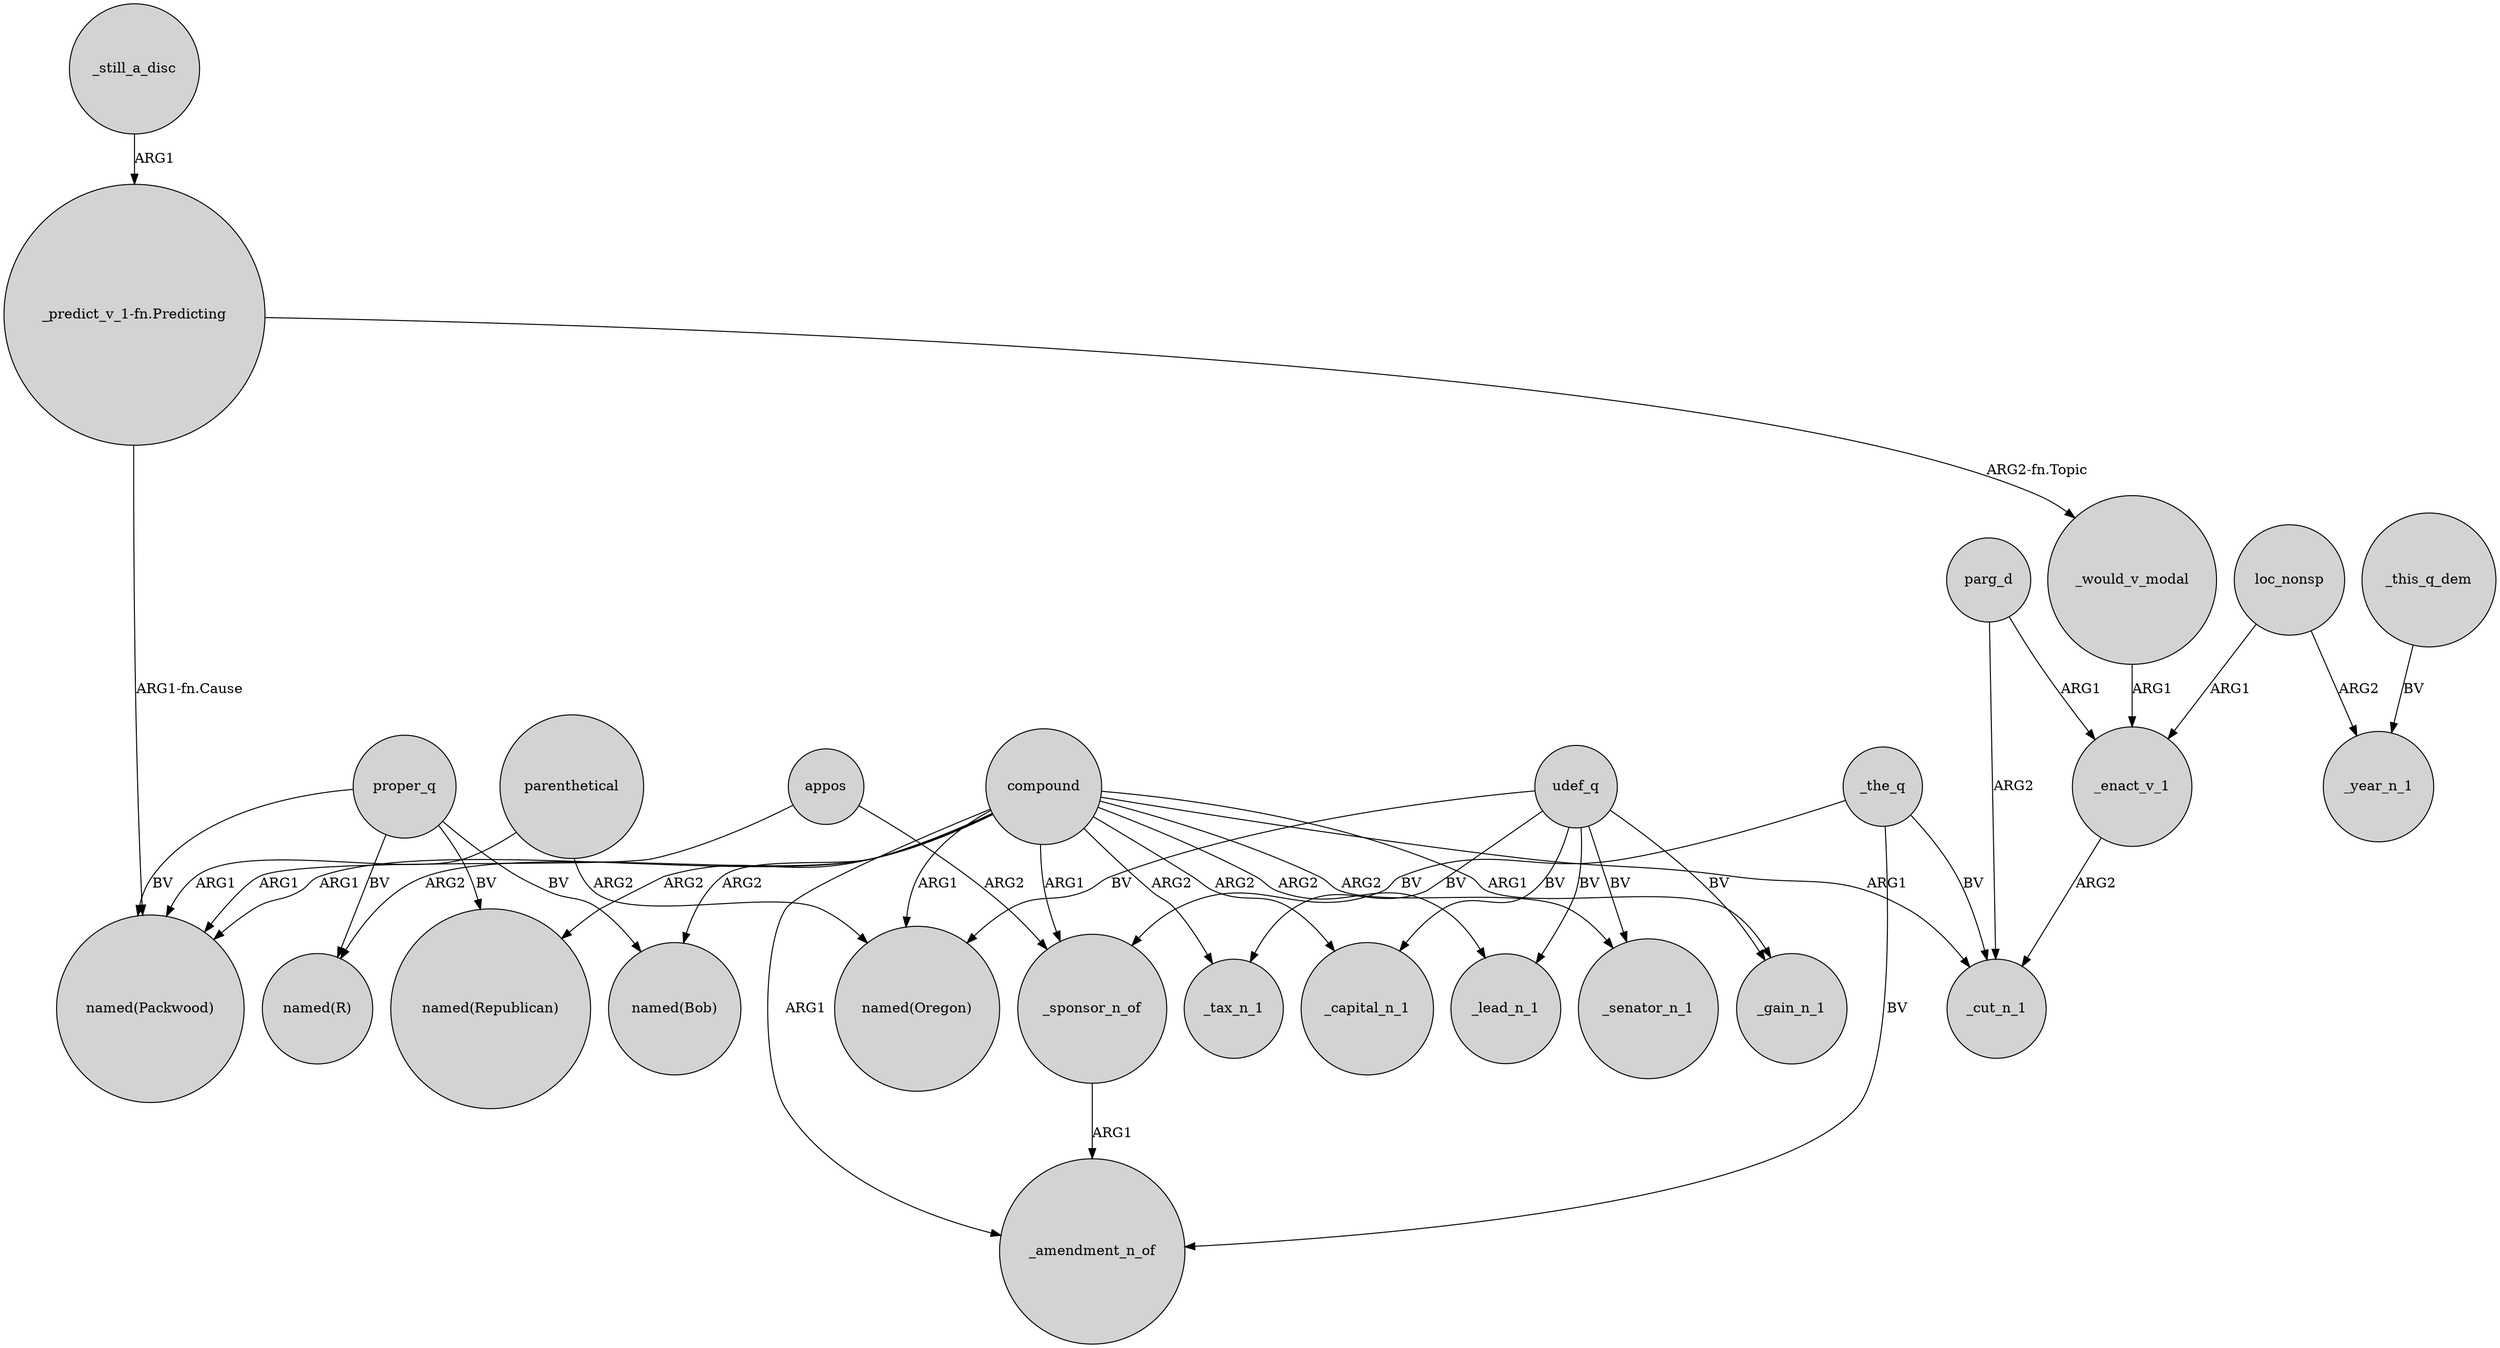 digraph {
	node [shape=circle style=filled]
	proper_q -> "named(Packwood)" [label=BV]
	compound -> "named(Republican)" [label=ARG2]
	udef_q -> _senator_n_1 [label=BV]
	loc_nonsp -> _enact_v_1 [label=ARG1]
	compound -> _capital_n_1 [label=ARG2]
	_would_v_modal -> _enact_v_1 [label=ARG1]
	compound -> "named(R)" [label=ARG2]
	_sponsor_n_of -> _amendment_n_of [label=ARG1]
	udef_q -> _gain_n_1 [label=BV]
	parg_d -> _cut_n_1 [label=ARG2]
	proper_q -> "named(Bob)" [label=BV]
	_still_a_disc -> "_predict_v_1-fn.Predicting" [label=ARG1]
	udef_q -> "named(Oregon)" [label=BV]
	_the_q -> _cut_n_1 [label=BV]
	udef_q -> _lead_n_1 [label=BV]
	compound -> "named(Bob)" [label=ARG2]
	appos -> "named(Packwood)" [label=ARG1]
	parenthetical -> "named(Oregon)" [label=ARG2]
	compound -> _amendment_n_of [label=ARG1]
	_enact_v_1 -> _cut_n_1 [label=ARG2]
	proper_q -> "named(Republican)" [label=BV]
	udef_q -> _tax_n_1 [label=BV]
	compound -> "named(Oregon)" [label=ARG1]
	compound -> _cut_n_1 [label=ARG1]
	compound -> _senator_n_1 [label=ARG2]
	loc_nonsp -> _year_n_1 [label=ARG2]
	compound -> _gain_n_1 [label=ARG1]
	compound -> "named(Packwood)" [label=ARG1]
	compound -> _lead_n_1 [label=ARG2]
	parg_d -> _enact_v_1 [label=ARG1]
	_the_q -> _sponsor_n_of [label=BV]
	appos -> _sponsor_n_of [label=ARG2]
	proper_q -> "named(R)" [label=BV]
	"_predict_v_1-fn.Predicting" -> _would_v_modal [label="ARG2-fn.Topic"]
	"_predict_v_1-fn.Predicting" -> "named(Packwood)" [label="ARG1-fn.Cause"]
	compound -> _tax_n_1 [label=ARG2]
	compound -> _sponsor_n_of [label=ARG1]
	parenthetical -> "named(Packwood)" [label=ARG1]
	_the_q -> _amendment_n_of [label=BV]
	udef_q -> _capital_n_1 [label=BV]
	_this_q_dem -> _year_n_1 [label=BV]
}
